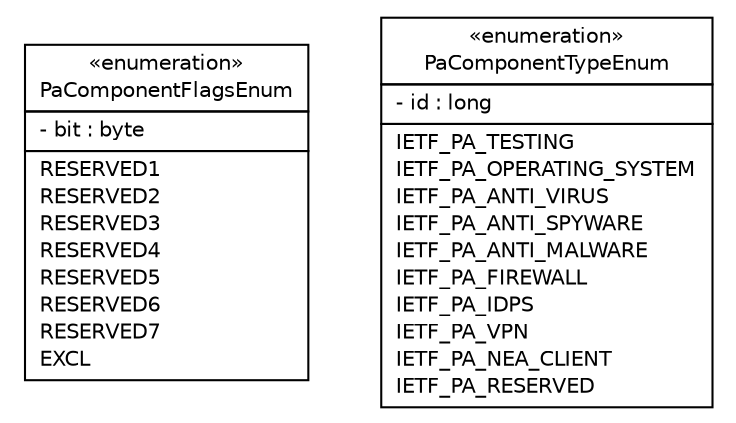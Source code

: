 #!/usr/local/bin/dot
#
# Class diagram 
# Generated by UMLGraph version R5_6 (http://www.umlgraph.org/)
#

digraph G {
	edge [fontname="Helvetica",fontsize=10,labelfontname="Helvetica",labelfontsize=10];
	node [fontname="Helvetica",fontsize=10,shape=plaintext];
	nodesep=0.25;
	ranksep=0.5;
	// de.hsbremen.tc.tnc.im.adapter.data.enums.PaComponentFlagsEnum
	c577 [label=<<table title="de.hsbremen.tc.tnc.im.adapter.data.enums.PaComponentFlagsEnum" border="0" cellborder="1" cellspacing="0" cellpadding="2" port="p" href="./PaComponentFlagsEnum.html">
		<tr><td><table border="0" cellspacing="0" cellpadding="1">
<tr><td align="center" balign="center"> &#171;enumeration&#187; </td></tr>
<tr><td align="center" balign="center"> PaComponentFlagsEnum </td></tr>
		</table></td></tr>
		<tr><td><table border="0" cellspacing="0" cellpadding="1">
<tr><td align="left" balign="left"> - bit : byte </td></tr>
		</table></td></tr>
		<tr><td><table border="0" cellspacing="0" cellpadding="1">
<tr><td align="left" balign="left"> RESERVED1 </td></tr>
<tr><td align="left" balign="left"> RESERVED2 </td></tr>
<tr><td align="left" balign="left"> RESERVED3 </td></tr>
<tr><td align="left" balign="left"> RESERVED4 </td></tr>
<tr><td align="left" balign="left"> RESERVED5 </td></tr>
<tr><td align="left" balign="left"> RESERVED6 </td></tr>
<tr><td align="left" balign="left"> RESERVED7 </td></tr>
<tr><td align="left" balign="left"> EXCL </td></tr>
		</table></td></tr>
		</table>>, URL="./PaComponentFlagsEnum.html", fontname="Helvetica", fontcolor="black", fontsize=10.0];
	// de.hsbremen.tc.tnc.im.adapter.data.enums.PaComponentTypeEnum
	c578 [label=<<table title="de.hsbremen.tc.tnc.im.adapter.data.enums.PaComponentTypeEnum" border="0" cellborder="1" cellspacing="0" cellpadding="2" port="p" href="./PaComponentTypeEnum.html">
		<tr><td><table border="0" cellspacing="0" cellpadding="1">
<tr><td align="center" balign="center"> &#171;enumeration&#187; </td></tr>
<tr><td align="center" balign="center"> PaComponentTypeEnum </td></tr>
		</table></td></tr>
		<tr><td><table border="0" cellspacing="0" cellpadding="1">
<tr><td align="left" balign="left"> - id : long </td></tr>
		</table></td></tr>
		<tr><td><table border="0" cellspacing="0" cellpadding="1">
<tr><td align="left" balign="left"> IETF_PA_TESTING </td></tr>
<tr><td align="left" balign="left"> IETF_PA_OPERATING_SYSTEM </td></tr>
<tr><td align="left" balign="left"> IETF_PA_ANTI_VIRUS </td></tr>
<tr><td align="left" balign="left"> IETF_PA_ANTI_SPYWARE </td></tr>
<tr><td align="left" balign="left"> IETF_PA_ANTI_MALWARE </td></tr>
<tr><td align="left" balign="left"> IETF_PA_FIREWALL </td></tr>
<tr><td align="left" balign="left"> IETF_PA_IDPS </td></tr>
<tr><td align="left" balign="left"> IETF_PA_VPN </td></tr>
<tr><td align="left" balign="left"> IETF_PA_NEA_CLIENT </td></tr>
<tr><td align="left" balign="left"> IETF_PA_RESERVED </td></tr>
		</table></td></tr>
		</table>>, URL="./PaComponentTypeEnum.html", fontname="Helvetica", fontcolor="black", fontsize=10.0];
}

